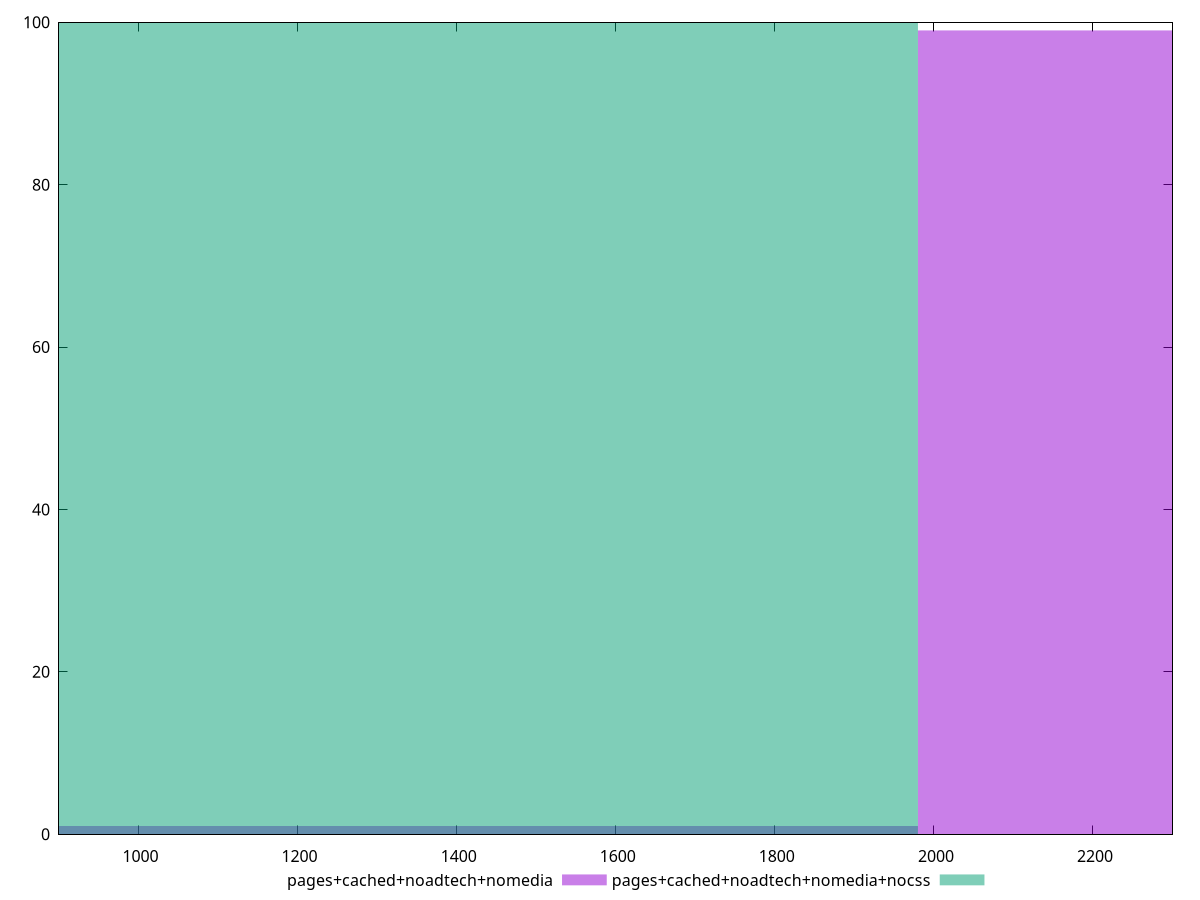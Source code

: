 reset

$pagesCachedNoadtechNomedia <<EOF
2639.923376687159 99
1319.9616883435795 1
EOF

$pagesCachedNoadtechNomediaNocss <<EOF
1319.9616883435795 100
EOF

set key outside below
set boxwidth 1319.9616883435795
set xrange [900:2300]
set yrange [0:100]
set trange [0:100]
set style fill transparent solid 0.5 noborder
set terminal svg size 640, 500 enhanced background rgb 'white'
set output "report_00017_2021-02-10T15-08-03.406Z/unused-javascript/comparison/histogram/3_vs_4.svg"

plot $pagesCachedNoadtechNomedia title "pages+cached+noadtech+nomedia" with boxes, \
     $pagesCachedNoadtechNomediaNocss title "pages+cached+noadtech+nomedia+nocss" with boxes

reset

